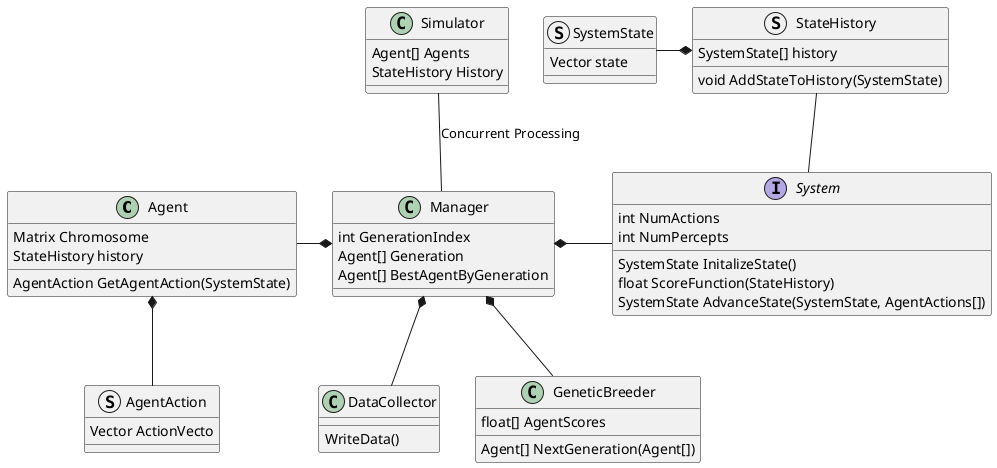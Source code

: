@startuml ProjectPlan

Class Agent {
    Matrix Chromosome
    StateHistory history
    AgentAction GetAgentAction(SystemState)
}

struct AgentAction {
    Vector ActionVecto
}

interface System {
    int NumActions
    int NumPercepts
    SystemState InitalizeState()
    float ScoreFunction(StateHistory)
    SystemState AdvanceState(SystemState, AgentActions[])
}

struct SystemState {
    Vector state
}

struct StateHistory {
    SystemState[] history
    void AddStateToHistory(SystemState)
}

class Manager {
    int GenerationIndex
    Agent[] Generation
    Agent[] BestAgentByGeneration
}

class Simulator {
    Agent[] Agents
    StateHistory History
}

class GeneticBreeder {
    float[] AgentScores
    Agent[] NextGeneration(Agent[])
}

class DataCollector {
    WriteData()
}

Agent -r-* Manager
System -l-* Manager
GeneticBreeder -u-* Manager
DataCollector -u-* Manager

Agent *-d- AgentAction

System -u- StateHistory
StateHistory *-l- SystemState

Simulator -d- Manager: Concurrent Processing

@enduml